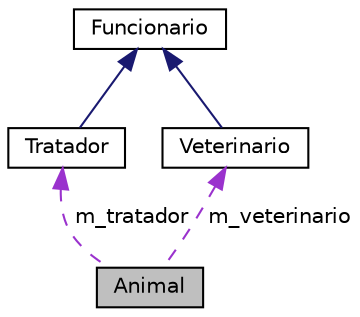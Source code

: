 digraph "Animal"
{
  edge [fontname="Helvetica",fontsize="10",labelfontname="Helvetica",labelfontsize="10"];
  node [fontname="Helvetica",fontsize="10",shape=record];
  Node13 [label="Animal",height=0.2,width=0.4,color="black", fillcolor="grey75", style="filled", fontcolor="black"];
  Node14 -> Node13 [dir="back",color="darkorchid3",fontsize="10",style="dashed",label=" m_tratador" ,fontname="Helvetica"];
  Node14 [label="Tratador",height=0.2,width=0.4,color="black", fillcolor="white", style="filled",URL="$classTratador.html"];
  Node15 -> Node14 [dir="back",color="midnightblue",fontsize="10",style="solid",fontname="Helvetica"];
  Node15 [label="Funcionario",height=0.2,width=0.4,color="black", fillcolor="white", style="filled",URL="$classFuncionario.html"];
  Node16 -> Node13 [dir="back",color="darkorchid3",fontsize="10",style="dashed",label=" m_veterinario" ,fontname="Helvetica"];
  Node16 [label="Veterinario",height=0.2,width=0.4,color="black", fillcolor="white", style="filled",URL="$classVeterinario.html"];
  Node15 -> Node16 [dir="back",color="midnightblue",fontsize="10",style="solid",fontname="Helvetica"];
}
